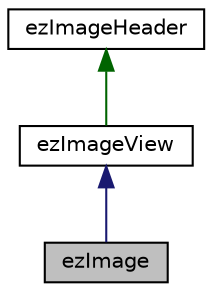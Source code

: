 digraph "ezImage"
{
 // LATEX_PDF_SIZE
  edge [fontname="Helvetica",fontsize="10",labelfontname="Helvetica",labelfontsize="10"];
  node [fontname="Helvetica",fontsize="10",shape=record];
  Node1 [label="ezImage",height=0.2,width=0.4,color="black", fillcolor="grey75", style="filled", fontcolor="black",tooltip="A class containing image data and associated meta data."];
  Node2 -> Node1 [dir="back",color="midnightblue",fontsize="10",style="solid",fontname="Helvetica"];
  Node2 [label="ezImageView",height=0.2,width=0.4,color="black", fillcolor="white", style="filled",URL="$d2/d06/classez_image_view.htm",tooltip="A class referencing image data and holding metadata about the image."];
  Node3 -> Node2 [dir="back",color="darkgreen",fontsize="10",style="solid",fontname="Helvetica"];
  Node3 [label="ezImageHeader",height=0.2,width=0.4,color="black", fillcolor="white", style="filled",URL="$d4/dfe/classez_image_header.htm",tooltip="A class containing image meta data, such as format and dimensions."];
}
